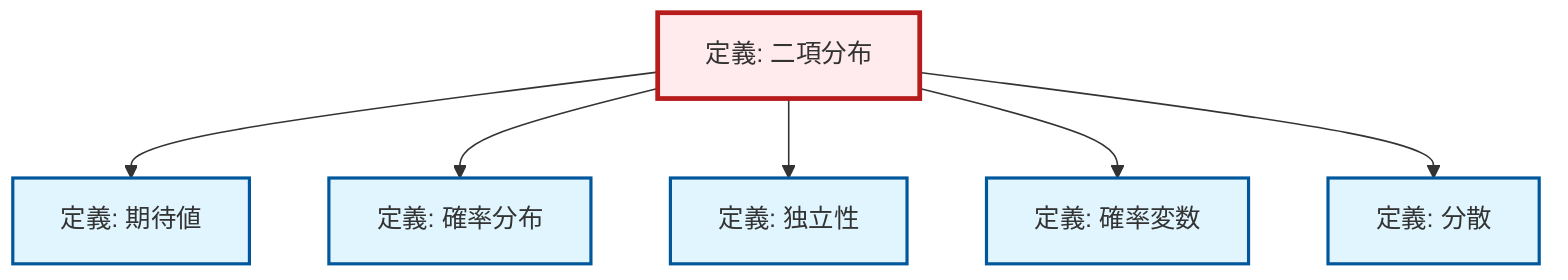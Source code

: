 graph TD
    classDef definition fill:#e1f5fe,stroke:#01579b,stroke-width:2px
    classDef theorem fill:#f3e5f5,stroke:#4a148c,stroke-width:2px
    classDef axiom fill:#fff3e0,stroke:#e65100,stroke-width:2px
    classDef example fill:#e8f5e9,stroke:#1b5e20,stroke-width:2px
    classDef current fill:#ffebee,stroke:#b71c1c,stroke-width:3px
    def-probability-distribution["定義: 確率分布"]:::definition
    def-expectation["定義: 期待値"]:::definition
    def-random-variable["定義: 確率変数"]:::definition
    def-binomial-distribution["定義: 二項分布"]:::definition
    def-independence["定義: 独立性"]:::definition
    def-variance["定義: 分散"]:::definition
    def-binomial-distribution --> def-expectation
    def-binomial-distribution --> def-probability-distribution
    def-binomial-distribution --> def-independence
    def-binomial-distribution --> def-random-variable
    def-binomial-distribution --> def-variance
    class def-binomial-distribution current